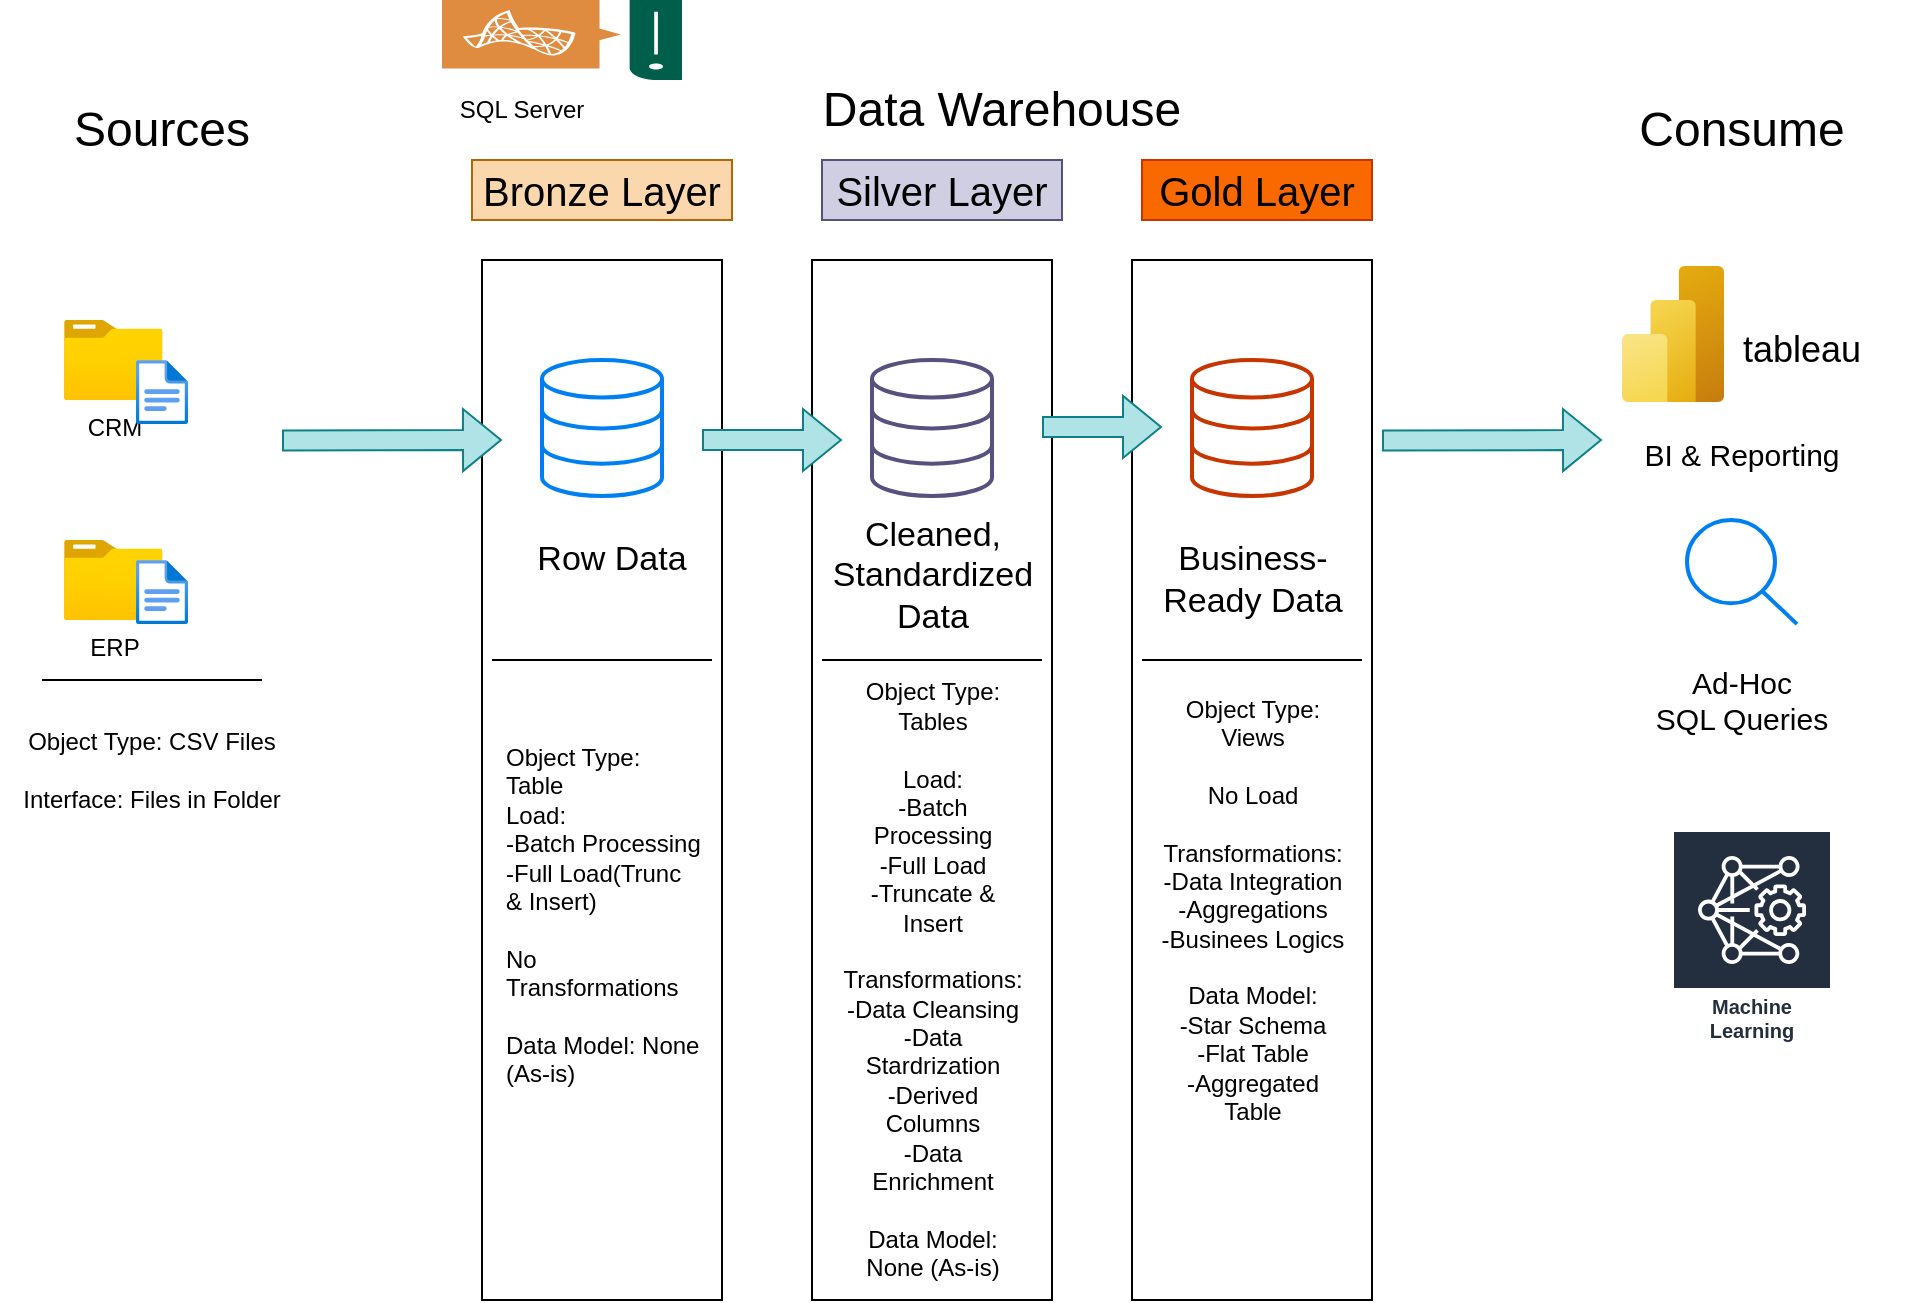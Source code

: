 <mxfile version="28.0.6">
  <diagram name="Page-1" id="G8kG5yd_zdZjhniOPn-1">
    <mxGraphModel dx="1892" dy="626" grid="1" gridSize="10" guides="1" tooltips="1" connect="1" arrows="1" fold="1" page="1" pageScale="1" pageWidth="850" pageHeight="1100" math="0" shadow="0">
      <root>
        <mxCell id="0" />
        <mxCell id="1" parent="0" />
        <mxCell id="DJNPBDVhRz094w91wyb8-1" value="" style="rounded=0;whiteSpace=wrap;html=1;fillColor=none;dashed=1;strokeColor=#FFFFFF;" parent="1" vertex="1">
          <mxGeometry x="-80" y="150" width="160" height="480" as="geometry" />
        </mxCell>
        <mxCell id="DJNPBDVhRz094w91wyb8-2" value="Sources" style="rounded=0;whiteSpace=wrap;html=1;fontSize=24;strokeColor=none;" parent="1" vertex="1">
          <mxGeometry x="-40" y="130" width="80" height="30" as="geometry" />
        </mxCell>
        <mxCell id="DJNPBDVhRz094w91wyb8-3" value="" style="rounded=0;whiteSpace=wrap;html=1;fillColor=none;dashed=1;strokeColor=#FFFFFF;" parent="1" vertex="1">
          <mxGeometry x="140" y="150" width="490" height="490" as="geometry" />
        </mxCell>
        <mxCell id="DJNPBDVhRz094w91wyb8-4" value="Data Warehouse" style="rounded=0;whiteSpace=wrap;html=1;fontSize=24;strokeColor=none;" parent="1" vertex="1">
          <mxGeometry x="310" y="120" width="220" height="30" as="geometry" />
        </mxCell>
        <mxCell id="DJNPBDVhRz094w91wyb8-5" value="" style="rounded=0;whiteSpace=wrap;html=1;fillColor=none;dashed=1;strokeColor=#FFFFFF;" parent="1" vertex="1">
          <mxGeometry x="710" y="150" width="160" height="490" as="geometry" />
        </mxCell>
        <mxCell id="DJNPBDVhRz094w91wyb8-7" value="Consume" style="rounded=0;whiteSpace=wrap;html=1;fontSize=24;strokeColor=none;" parent="1" vertex="1">
          <mxGeometry x="745" y="130" width="90" height="30" as="geometry" />
        </mxCell>
        <mxCell id="DJNPBDVhRz094w91wyb8-8" value="&lt;span style=&quot;font-size: 20px;&quot;&gt;Bronze Layer&lt;/span&gt;" style="rounded=0;whiteSpace=wrap;html=1;fillColor=#fad7ac;strokeColor=#b46504;fillStyle=auto;" parent="1" vertex="1">
          <mxGeometry x="155" y="160" width="130" height="30" as="geometry" />
        </mxCell>
        <mxCell id="DJNPBDVhRz094w91wyb8-9" value="&lt;span style=&quot;font-size: 20px;&quot;&gt;Gold Layer&lt;/span&gt;" style="rounded=0;whiteSpace=wrap;html=1;fillColor=light-dark(#fa6800, #e39b68);fontColor=#000000;strokeColor=#C73500;" parent="1" vertex="1">
          <mxGeometry x="490" y="160" width="115" height="30" as="geometry" />
        </mxCell>
        <mxCell id="DJNPBDVhRz094w91wyb8-10" value="&lt;span style=&quot;font-size: 20px;&quot;&gt;Silver Layer&lt;/span&gt;" style="rounded=0;whiteSpace=wrap;html=1;fillColor=#d0cee2;strokeColor=#56517e;" parent="1" vertex="1">
          <mxGeometry x="330" y="160" width="120" height="30" as="geometry" />
        </mxCell>
        <mxCell id="DJNPBDVhRz094w91wyb8-11" value="" style="rounded=0;whiteSpace=wrap;html=1;fillColor=none;" parent="1" vertex="1">
          <mxGeometry x="160" y="210" width="120" height="520" as="geometry" />
        </mxCell>
        <mxCell id="DJNPBDVhRz094w91wyb8-12" value="" style="rounded=0;whiteSpace=wrap;html=1;fillColor=none;" parent="1" vertex="1">
          <mxGeometry x="325" y="210" width="120" height="520" as="geometry" />
        </mxCell>
        <mxCell id="DJNPBDVhRz094w91wyb8-13" value="" style="rounded=0;whiteSpace=wrap;html=1;fillColor=none;" parent="1" vertex="1">
          <mxGeometry x="485" y="210" width="120" height="520" as="geometry" />
        </mxCell>
        <mxCell id="DJNPBDVhRz094w91wyb8-15" value="CRM" style="image;aspect=fixed;html=1;points=[];align=center;fontSize=12;image=img/lib/azure2/general/Folder_Blank.svg;" parent="1" vertex="1">
          <mxGeometry x="-49" y="240" width="49.29" height="40" as="geometry" />
        </mxCell>
        <mxCell id="DJNPBDVhRz094w91wyb8-16" value="" style="image;aspect=fixed;html=1;points=[];align=center;fontSize=12;image=img/lib/azure2/general/File.svg;" parent="1" vertex="1">
          <mxGeometry x="-13" y="260" width="26" height="32.04" as="geometry" />
        </mxCell>
        <mxCell id="DJNPBDVhRz094w91wyb8-17" value="ERP" style="image;aspect=fixed;html=1;points=[];align=center;fontSize=12;image=img/lib/azure2/general/Folder_Blank.svg;" parent="1" vertex="1">
          <mxGeometry x="-49" y="350" width="49.29" height="40" as="geometry" />
        </mxCell>
        <mxCell id="DJNPBDVhRz094w91wyb8-18" value="" style="image;aspect=fixed;html=1;points=[];align=center;fontSize=12;image=img/lib/azure2/general/File.svg;" parent="1" vertex="1">
          <mxGeometry x="-13" y="360" width="26" height="32.04" as="geometry" />
        </mxCell>
        <mxCell id="DJNPBDVhRz094w91wyb8-21" value="" style="endArrow=none;html=1;rounded=0;" parent="1" edge="1">
          <mxGeometry width="50" height="50" relative="1" as="geometry">
            <mxPoint x="-60" y="420" as="sourcePoint" />
            <mxPoint x="50" y="420" as="targetPoint" />
          </mxGeometry>
        </mxCell>
        <mxCell id="DJNPBDVhRz094w91wyb8-23" value="Object Type: CSV Files&lt;div&gt;&lt;br&gt;&lt;/div&gt;&lt;div&gt;Interface: Files in Folder&lt;/div&gt;" style="text;html=1;align=center;verticalAlign=middle;whiteSpace=wrap;rounded=0;" parent="1" vertex="1">
          <mxGeometry x="-80" y="430" width="150" height="70" as="geometry" />
        </mxCell>
        <mxCell id="DJNPBDVhRz094w91wyb8-24" value="" style="html=1;verticalLabelPosition=bottom;align=center;labelBackgroundColor=#ffffff;verticalAlign=top;strokeWidth=2;strokeColor=light-dark(#0080F0, #f2d8b2);shadow=0;dashed=0;shape=mxgraph.ios7.icons.data;" parent="1" vertex="1">
          <mxGeometry x="190" y="260" width="60" height="68" as="geometry" />
        </mxCell>
        <mxCell id="DJNPBDVhRz094w91wyb8-25" value="" style="html=1;verticalLabelPosition=bottom;align=center;labelBackgroundColor=#ffffff;verticalAlign=top;strokeWidth=2;strokeColor=light-dark(#56517E,#56517E);shadow=0;dashed=0;shape=mxgraph.ios7.icons.data;" parent="1" vertex="1">
          <mxGeometry x="355" y="260" width="60" height="68" as="geometry" />
        </mxCell>
        <mxCell id="DJNPBDVhRz094w91wyb8-26" value="" style="html=1;verticalLabelPosition=bottom;align=center;labelBackgroundColor=#ffffff;verticalAlign=top;strokeWidth=2;strokeColor=light-dark(#C73500,#F2D8B2);shadow=0;dashed=0;shape=mxgraph.ios7.icons.data;" parent="1" vertex="1">
          <mxGeometry x="515" y="260" width="60" height="68" as="geometry" />
        </mxCell>
        <mxCell id="DJNPBDVhRz094w91wyb8-27" value="" style="shape=flexArrow;endArrow=classic;html=1;rounded=0;entryX=0.021;entryY=0.448;entryDx=0;entryDy=0;entryPerimeter=0;fillColor=#b0e3e6;strokeColor=#0e8088;" parent="1" edge="1">
          <mxGeometry width="50" height="50" relative="1" as="geometry">
            <mxPoint x="60" y="300.23" as="sourcePoint" />
            <mxPoint x="170.0" y="300.0" as="targetPoint" />
          </mxGeometry>
        </mxCell>
        <mxCell id="DJNPBDVhRz094w91wyb8-29" value="" style="shape=flexArrow;endArrow=classic;html=1;rounded=0;fillColor=#b0e3e6;strokeColor=#0e8088;" parent="1" edge="1">
          <mxGeometry width="50" height="50" relative="1" as="geometry">
            <mxPoint x="270" y="300" as="sourcePoint" />
            <mxPoint x="340" y="300" as="targetPoint" />
          </mxGeometry>
        </mxCell>
        <mxCell id="DJNPBDVhRz094w91wyb8-30" value="" style="shape=flexArrow;endArrow=classic;html=1;rounded=0;fillColor=#b0e3e6;strokeColor=#0e8088;" parent="1" edge="1">
          <mxGeometry width="50" height="50" relative="1" as="geometry">
            <mxPoint x="440" y="293.47" as="sourcePoint" />
            <mxPoint x="500" y="293.47" as="targetPoint" />
          </mxGeometry>
        </mxCell>
        <mxCell id="DJNPBDVhRz094w91wyb8-31" value="" style="shape=flexArrow;endArrow=classic;html=1;rounded=0;entryX=0.021;entryY=0.448;entryDx=0;entryDy=0;entryPerimeter=0;fillColor=#b0e3e6;strokeColor=#0e8088;" parent="1" edge="1">
          <mxGeometry width="50" height="50" relative="1" as="geometry">
            <mxPoint x="610" y="300.23" as="sourcePoint" />
            <mxPoint x="720" y="300" as="targetPoint" />
          </mxGeometry>
        </mxCell>
        <mxCell id="DJNPBDVhRz094w91wyb8-32" value="Row Data" style="text;html=1;align=center;verticalAlign=middle;whiteSpace=wrap;rounded=0;fontSize=17;" parent="1" vertex="1">
          <mxGeometry x="180" y="345" width="90" height="30" as="geometry" />
        </mxCell>
        <mxCell id="DJNPBDVhRz094w91wyb8-33" value="&lt;font style=&quot;font-size: 17px;&quot;&gt;Cleaned, Standardized Data&lt;/font&gt;" style="text;html=1;align=center;verticalAlign=middle;whiteSpace=wrap;rounded=0;" parent="1" vertex="1">
          <mxGeometry x="337.5" y="345" width="95" height="45" as="geometry" />
        </mxCell>
        <mxCell id="DJNPBDVhRz094w91wyb8-34" value="&lt;font style=&quot;font-size: 17px;&quot;&gt;Business-Ready Data&lt;/font&gt;" style="text;html=1;align=center;verticalAlign=middle;whiteSpace=wrap;rounded=0;" parent="1" vertex="1">
          <mxGeometry x="497.5" y="347.04" width="95" height="45" as="geometry" />
        </mxCell>
        <mxCell id="DJNPBDVhRz094w91wyb8-35" value="" style="endArrow=none;html=1;rounded=0;" parent="1" edge="1">
          <mxGeometry width="50" height="50" relative="1" as="geometry">
            <mxPoint x="165" y="410" as="sourcePoint" />
            <mxPoint x="275" y="410" as="targetPoint" />
          </mxGeometry>
        </mxCell>
        <mxCell id="DJNPBDVhRz094w91wyb8-36" value="" style="endArrow=none;html=1;rounded=0;" parent="1" edge="1">
          <mxGeometry width="50" height="50" relative="1" as="geometry">
            <mxPoint x="330" y="410" as="sourcePoint" />
            <mxPoint x="440" y="410" as="targetPoint" />
          </mxGeometry>
        </mxCell>
        <mxCell id="DJNPBDVhRz094w91wyb8-37" value="" style="endArrow=none;html=1;rounded=0;" parent="1" edge="1">
          <mxGeometry width="50" height="50" relative="1" as="geometry">
            <mxPoint x="490" y="410" as="sourcePoint" />
            <mxPoint x="600" y="410" as="targetPoint" />
          </mxGeometry>
        </mxCell>
        <mxCell id="DJNPBDVhRz094w91wyb8-38" value="&lt;div style=&quot;&quot;&gt;&lt;span style=&quot;background-color: transparent; color: light-dark(rgb(0, 0, 0), rgb(255, 255, 255));&quot;&gt;Object Type: Table&lt;/span&gt;&lt;/div&gt;&lt;div style=&quot;&quot;&gt;Load:&lt;/div&gt;&lt;div style=&quot;&quot;&gt;-Batch Processing&lt;/div&gt;&lt;div style=&quot;&quot;&gt;-Full Load(Trunc &amp;amp; Insert&lt;span style=&quot;background-color: transparent; color: light-dark(rgb(0, 0, 0), rgb(255, 255, 255));&quot;&gt;)&lt;/span&gt;&lt;/div&gt;&lt;div style=&quot;&quot;&gt;&lt;span style=&quot;background-color: transparent; color: light-dark(rgb(0, 0, 0), rgb(255, 255, 255));&quot;&gt;&lt;br&gt;&lt;/span&gt;&lt;/div&gt;&lt;div style=&quot;&quot;&gt;&lt;span style=&quot;background-color: transparent; color: light-dark(rgb(0, 0, 0), rgb(255, 255, 255));&quot;&gt;No Transformations&lt;/span&gt;&lt;/div&gt;&lt;div style=&quot;&quot;&gt;&lt;span style=&quot;background-color: transparent; color: light-dark(rgb(0, 0, 0), rgb(255, 255, 255));&quot;&gt;&lt;br&gt;&lt;/span&gt;&lt;/div&gt;&lt;div style=&quot;&quot;&gt;&lt;span style=&quot;background-color: transparent; color: light-dark(rgb(0, 0, 0), rgb(255, 255, 255));&quot;&gt;Data Model: None (As-is)&lt;/span&gt;&lt;/div&gt;&lt;div style=&quot;&quot;&gt;&lt;br&gt;&lt;/div&gt;" style="text;html=1;align=left;verticalAlign=middle;whiteSpace=wrap;rounded=0;" parent="1" vertex="1">
          <mxGeometry x="170" y="420" width="100" height="250" as="geometry" />
        </mxCell>
        <mxCell id="DJNPBDVhRz094w91wyb8-40" value="Object Type: Tables&lt;br&gt;&lt;div&gt;&lt;br&gt;&lt;/div&gt;&lt;div&gt;Load:&lt;/div&gt;&lt;div&gt;-Batch Processing&lt;/div&gt;&lt;div&gt;-Full Load&lt;/div&gt;&lt;div&gt;-Truncate &amp;amp; Insert&lt;/div&gt;&lt;div&gt;&lt;br&gt;&lt;/div&gt;&lt;div&gt;Transformations:&lt;/div&gt;&lt;div&gt;-Data Cleansing&lt;/div&gt;&lt;div&gt;-Data Stardrization&lt;/div&gt;&lt;div&gt;-Derived Columns&lt;/div&gt;&lt;div&gt;-Data Enrichment&lt;/div&gt;&lt;div&gt;&lt;br&gt;&lt;/div&gt;&lt;div&gt;Data Model: None (As-is)&lt;/div&gt;" style="text;html=1;align=center;verticalAlign=middle;whiteSpace=wrap;rounded=0;" parent="1" vertex="1">
          <mxGeometry x="337.5" y="470" width="95" height="200" as="geometry" />
        </mxCell>
        <mxCell id="DJNPBDVhRz094w91wyb8-41" value="Object Type: Views&lt;div&gt;&lt;br&gt;&lt;/div&gt;&lt;div&gt;No Load&lt;/div&gt;&lt;div&gt;&lt;br&gt;&lt;/div&gt;&lt;div&gt;Transformations:&lt;/div&gt;&lt;div&gt;-Data Integration&lt;/div&gt;&lt;div&gt;-Aggregations&lt;/div&gt;&lt;div&gt;-Businees Logics&lt;/div&gt;&lt;div&gt;&lt;br&gt;&lt;/div&gt;&lt;div&gt;Data Model:&lt;/div&gt;&lt;div&gt;-Star Schema&lt;/div&gt;&lt;div&gt;-Flat Table&lt;/div&gt;&lt;div&gt;-Aggregated Table&lt;/div&gt;" style="text;html=1;align=center;verticalAlign=middle;whiteSpace=wrap;rounded=0;" parent="1" vertex="1">
          <mxGeometry x="497.5" y="430" width="95" height="210" as="geometry" />
        </mxCell>
        <mxCell id="DJNPBDVhRz094w91wyb8-45" value="" style="image;aspect=fixed;html=1;points=[];align=center;fontSize=12;image=img/lib/azure2/analytics/Power_BI_Embedded.svg;" parent="1" vertex="1">
          <mxGeometry x="730" y="213" width="51" height="68" as="geometry" />
        </mxCell>
        <mxCell id="DJNPBDVhRz094w91wyb8-46" value="&lt;font style=&quot;font-size: 18px;&quot;&gt;tableau&lt;/font&gt;" style="text;html=1;align=center;verticalAlign=middle;whiteSpace=wrap;rounded=0;" parent="1" vertex="1">
          <mxGeometry x="790" y="240" width="60" height="30" as="geometry" />
        </mxCell>
        <mxCell id="DJNPBDVhRz094w91wyb8-47" value="" style="html=1;verticalLabelPosition=bottom;align=center;labelBackgroundColor=#ffffff;verticalAlign=top;strokeWidth=2;strokeColor=#0080F0;shadow=0;dashed=0;shape=mxgraph.ios7.icons.looking_glass;" parent="1" vertex="1">
          <mxGeometry x="762.5" y="340.04" width="55" height="52" as="geometry" />
        </mxCell>
        <mxCell id="DJNPBDVhRz094w91wyb8-48" value="&lt;font style=&quot;font-size: 15px;&quot;&gt;Ad-Hoc&lt;/font&gt;&lt;div&gt;&lt;font style=&quot;font-size: 15px;&quot;&gt;SQL Queries&lt;/font&gt;&lt;/div&gt;" style="text;html=1;align=center;verticalAlign=middle;whiteSpace=wrap;rounded=0;" parent="1" vertex="1">
          <mxGeometry x="740" y="410" width="100" height="40" as="geometry" />
        </mxCell>
        <mxCell id="DJNPBDVhRz094w91wyb8-49" value="Machine Learning" style="sketch=0;outlineConnect=0;fontColor=#232F3E;gradientColor=none;strokeColor=#ffffff;fillColor=#232F3E;dashed=0;verticalLabelPosition=middle;verticalAlign=bottom;align=center;html=1;whiteSpace=wrap;fontSize=10;fontStyle=1;spacing=3;shape=mxgraph.aws4.productIcon;prIcon=mxgraph.aws4.deep_learning_amis;" parent="1" vertex="1">
          <mxGeometry x="755" y="495" width="80" height="110" as="geometry" />
        </mxCell>
        <mxCell id="DJNPBDVhRz094w91wyb8-50" value="&lt;font style=&quot;font-size: 15px;&quot;&gt;BI &amp;amp; Reporting&lt;/font&gt;" style="text;html=1;align=center;verticalAlign=middle;whiteSpace=wrap;rounded=0;" parent="1" vertex="1">
          <mxGeometry x="740" y="292.04" width="100" height="30" as="geometry" />
        </mxCell>
        <mxCell id="DJNPBDVhRz094w91wyb8-51" value="" style="sketch=0;pointerEvents=1;shadow=0;dashed=0;html=1;strokeColor=none;fillColor=#005F4B;labelPosition=center;verticalLabelPosition=bottom;verticalAlign=top;align=center;outlineConnect=0;shape=mxgraph.veeam2.sql_server;rotation=-90;" parent="1" vertex="1">
          <mxGeometry x="180" y="40" width="40" height="120" as="geometry" />
        </mxCell>
        <mxCell id="DJNPBDVhRz094w91wyb8-52" value="SQL Server" style="text;html=1;align=center;verticalAlign=middle;whiteSpace=wrap;rounded=0;" parent="1" vertex="1">
          <mxGeometry x="140" y="120" width="80" height="30" as="geometry" />
        </mxCell>
      </root>
    </mxGraphModel>
  </diagram>
</mxfile>
